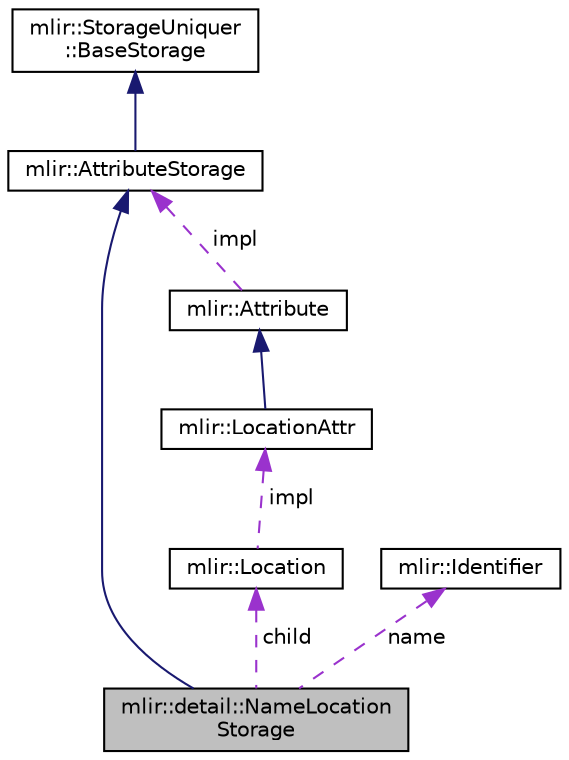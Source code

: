 digraph "mlir::detail::NameLocationStorage"
{
  bgcolor="transparent";
  edge [fontname="Helvetica",fontsize="10",labelfontname="Helvetica",labelfontsize="10"];
  node [fontname="Helvetica",fontsize="10",shape=record];
  Node3 [label="mlir::detail::NameLocation\lStorage",height=0.2,width=0.4,color="black", fillcolor="grey75", style="filled", fontcolor="black"];
  Node4 -> Node3 [dir="back",color="midnightblue",fontsize="10",style="solid",fontname="Helvetica"];
  Node4 [label="mlir::AttributeStorage",height=0.2,width=0.4,color="black",URL="$classmlir_1_1AttributeStorage.html",tooltip="Base storage class appearing in an attribute. "];
  Node5 -> Node4 [dir="back",color="midnightblue",fontsize="10",style="solid",fontname="Helvetica"];
  Node5 [label="mlir::StorageUniquer\l::BaseStorage",height=0.2,width=0.4,color="black",URL="$classmlir_1_1StorageUniquer_1_1BaseStorage.html",tooltip="This class acts as the base storage that all storage classes must derived from. "];
  Node6 -> Node3 [dir="back",color="darkorchid3",fontsize="10",style="dashed",label=" name" ,fontname="Helvetica"];
  Node6 [label="mlir::Identifier",height=0.2,width=0.4,color="black",URL="$classmlir_1_1Identifier.html",tooltip="This class represents a uniqued string owned by an MLIRContext. "];
  Node7 -> Node3 [dir="back",color="darkorchid3",fontsize="10",style="dashed",label=" child" ,fontname="Helvetica"];
  Node7 [label="mlir::Location",height=0.2,width=0.4,color="black",URL="$classmlir_1_1Location.html",tooltip="This class defines the main interface for locations in MLIR and acts as a non-nullable wrapper around..."];
  Node8 -> Node7 [dir="back",color="darkorchid3",fontsize="10",style="dashed",label=" impl" ,fontname="Helvetica"];
  Node8 [label="mlir::LocationAttr",height=0.2,width=0.4,color="black",URL="$classmlir_1_1LocationAttr.html",tooltip="Location objects represent source locations information in MLIR. "];
  Node9 -> Node8 [dir="back",color="midnightblue",fontsize="10",style="solid",fontname="Helvetica"];
  Node9 [label="mlir::Attribute",height=0.2,width=0.4,color="black",URL="$classmlir_1_1Attribute.html",tooltip="Attributes are known-constant values of operations and functions. "];
  Node4 -> Node9 [dir="back",color="darkorchid3",fontsize="10",style="dashed",label=" impl" ,fontname="Helvetica"];
}
